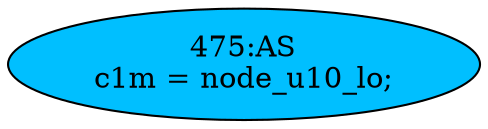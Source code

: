 strict digraph "" {
	node [label="\N"];
	"475:AS"	 [ast="<pyverilog.vparser.ast.Assign object at 0x7f90abda41d0>",
		def_var="['c1m']",
		fillcolor=deepskyblue,
		label="475:AS
c1m = node_u10_lo;",
		statements="[]",
		style=filled,
		typ=Assign,
		use_var="['node_u10_lo']"];
}
